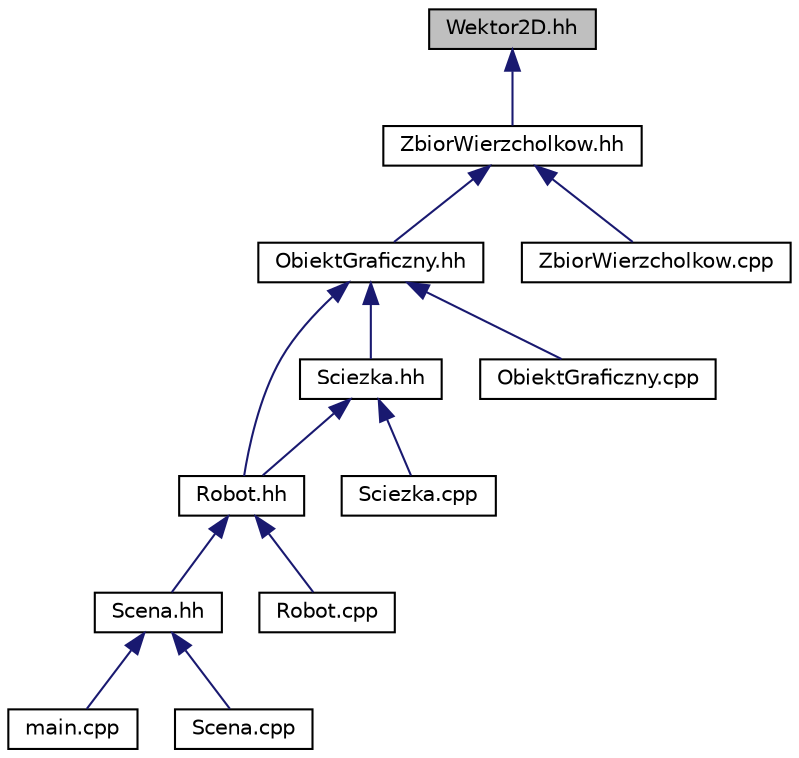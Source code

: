 digraph "Wektor2D.hh"
{
  edge [fontname="Helvetica",fontsize="10",labelfontname="Helvetica",labelfontsize="10"];
  node [fontname="Helvetica",fontsize="10",shape=record];
  Node1 [label="Wektor2D.hh",height=0.2,width=0.4,color="black", fillcolor="grey75", style="filled", fontcolor="black"];
  Node1 -> Node2 [dir="back",color="midnightblue",fontsize="10",style="solid",fontname="Helvetica"];
  Node2 [label="ZbiorWierzcholkow.hh",height=0.2,width=0.4,color="black", fillcolor="white", style="filled",URL="$ZbiorWierzcholkow_8hh.html",tooltip="Definicja klasy ZbiorWierzcholkow. "];
  Node2 -> Node3 [dir="back",color="midnightblue",fontsize="10",style="solid",fontname="Helvetica"];
  Node3 [label="ObiektGraficzny.hh",height=0.2,width=0.4,color="black", fillcolor="white", style="filled",URL="$ObiektGraficzny_8hh.html",tooltip="Definicja klasy ObiektGraficzny. "];
  Node3 -> Node4 [dir="back",color="midnightblue",fontsize="10",style="solid",fontname="Helvetica"];
  Node4 [label="Robot.hh",height=0.2,width=0.4,color="black", fillcolor="white", style="filled",URL="$Robot_8hh.html",tooltip="Definicja klasy Robot. "];
  Node4 -> Node5 [dir="back",color="midnightblue",fontsize="10",style="solid",fontname="Helvetica"];
  Node5 [label="Scena.hh",height=0.2,width=0.4,color="black", fillcolor="white", style="filled",URL="$Scena_8hh.html",tooltip="Definicja klasy Scena i funkcji inicjalizującej zapis wektrów. "];
  Node5 -> Node6 [dir="back",color="midnightblue",fontsize="10",style="solid",fontname="Helvetica"];
  Node6 [label="main.cpp",height=0.2,width=0.4,color="black", fillcolor="white", style="filled",URL="$main_8cpp.html",tooltip="Zawiera wywołanie funkcji main. "];
  Node5 -> Node7 [dir="back",color="midnightblue",fontsize="10",style="solid",fontname="Helvetica"];
  Node7 [label="Scena.cpp",height=0.2,width=0.4,color="black", fillcolor="white", style="filled",URL="$Scena_8cpp.html",tooltip="Zawiera definicje metod klasy Scena, oraz funkcji inicjalizującej plik z wektorami aktualnymi..."];
  Node4 -> Node8 [dir="back",color="midnightblue",fontsize="10",style="solid",fontname="Helvetica"];
  Node8 [label="Robot.cpp",height=0.2,width=0.4,color="black", fillcolor="white", style="filled",URL="$Robot_8cpp.html",tooltip="Zawiera definicje metod klasy Robot. "];
  Node3 -> Node9 [dir="back",color="midnightblue",fontsize="10",style="solid",fontname="Helvetica"];
  Node9 [label="Sciezka.hh",height=0.2,width=0.4,color="black", fillcolor="white", style="filled",URL="$Sciezka_8hh.html",tooltip="Definicja klasy Sciezka. "];
  Node9 -> Node4 [dir="back",color="midnightblue",fontsize="10",style="solid",fontname="Helvetica"];
  Node9 -> Node10 [dir="back",color="midnightblue",fontsize="10",style="solid",fontname="Helvetica"];
  Node10 [label="Sciezka.cpp",height=0.2,width=0.4,color="black", fillcolor="white", style="filled",URL="$Sciezka_8cpp.html",tooltip="Zawiera definicje metod klasy Sciezka. "];
  Node3 -> Node11 [dir="back",color="midnightblue",fontsize="10",style="solid",fontname="Helvetica"];
  Node11 [label="ObiektGraficzny.cpp",height=0.2,width=0.4,color="black", fillcolor="white", style="filled",URL="$ObiektGraficzny_8cpp.html",tooltip="Zawiera definicje metod klasy ObiektGraficzny. "];
  Node2 -> Node12 [dir="back",color="midnightblue",fontsize="10",style="solid",fontname="Helvetica"];
  Node12 [label="ZbiorWierzcholkow.cpp",height=0.2,width=0.4,color="black", fillcolor="white", style="filled",URL="$ZbiorWierzcholkow_8cpp.html",tooltip="Zawiera definicje metod klasy ZbiorWierzcholkow. "];
}
